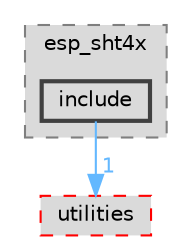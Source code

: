 digraph "components/peripherals/i2c/esp_sht4x/include"
{
 // LATEX_PDF_SIZE
  bgcolor="transparent";
  edge [fontname=Helvetica,fontsize=10,labelfontname=Helvetica,labelfontsize=10];
  node [fontname=Helvetica,fontsize=10,shape=box,height=0.2,width=0.4];
  compound=true
  subgraph clusterdir_79b86e610460d1eb2c5232f28124d773 {
    graph [ bgcolor="#dadada", pencolor="grey50", label="esp_sht4x", fontname=Helvetica,fontsize=10 style="filled,dashed", URL="dir_79b86e610460d1eb2c5232f28124d773.html",tooltip=""]
  dir_7ba1f8eed097527b396825e9112efc23 [label="include", fillcolor="#dadada", color="grey25", style="filled,bold", URL="dir_7ba1f8eed097527b396825e9112efc23.html",tooltip=""];
  }
  dir_59ed5374a4f6b52e0256717e78b786a3 [label="utilities", fillcolor="#dadada", color="red", style="filled,dashed", URL="dir_59ed5374a4f6b52e0256717e78b786a3.html",tooltip=""];
  dir_7ba1f8eed097527b396825e9112efc23->dir_59ed5374a4f6b52e0256717e78b786a3 [headlabel="1", labeldistance=1.5 headhref="dir_000061_000086.html" href="dir_000061_000086.html" color="steelblue1" fontcolor="steelblue1"];
}
